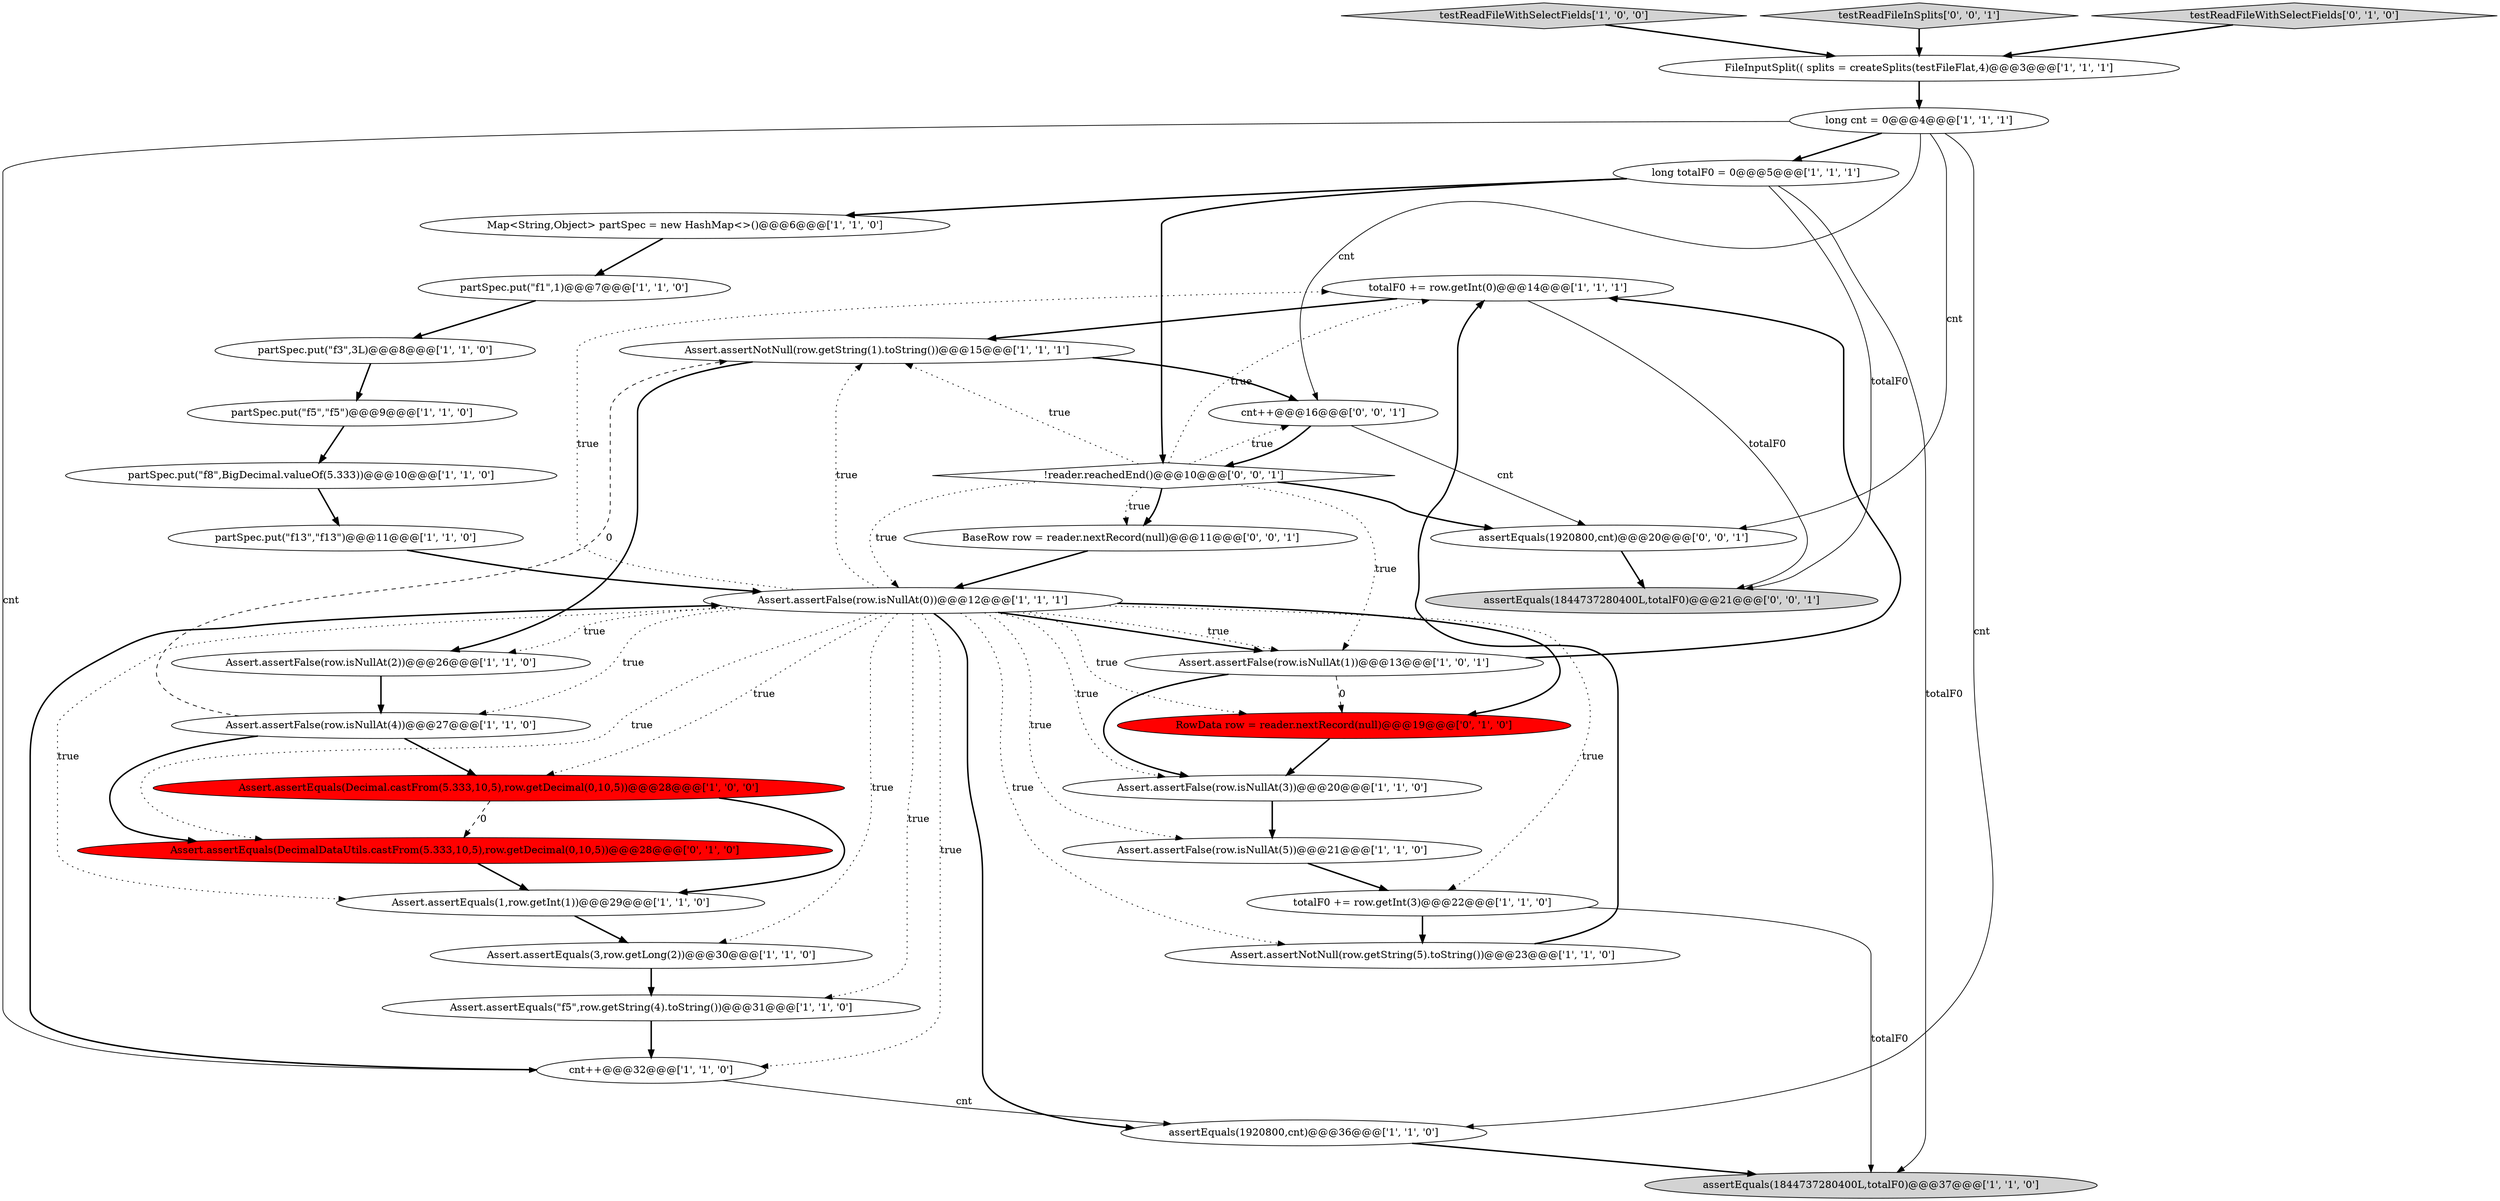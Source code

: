 digraph {
12 [style = filled, label = "totalF0 += row.getInt(0)@@@14@@@['1', '1', '1']", fillcolor = white, shape = ellipse image = "AAA0AAABBB1BBB"];
27 [style = filled, label = "Assert.assertEquals(DecimalDataUtils.castFrom(5.333,10,5),row.getDecimal(0,10,5))@@@28@@@['0', '1', '0']", fillcolor = red, shape = ellipse image = "AAA1AAABBB2BBB"];
21 [style = filled, label = "testReadFileWithSelectFields['1', '0', '0']", fillcolor = lightgray, shape = diamond image = "AAA0AAABBB1BBB"];
20 [style = filled, label = "Assert.assertEquals(1,row.getInt(1))@@@29@@@['1', '1', '0']", fillcolor = white, shape = ellipse image = "AAA0AAABBB1BBB"];
33 [style = filled, label = "cnt++@@@16@@@['0', '0', '1']", fillcolor = white, shape = ellipse image = "AAA0AAABBB3BBB"];
19 [style = filled, label = "partSpec.put(\"f3\",3L)@@@8@@@['1', '1', '0']", fillcolor = white, shape = ellipse image = "AAA0AAABBB1BBB"];
32 [style = filled, label = "testReadFileInSplits['0', '0', '1']", fillcolor = lightgray, shape = diamond image = "AAA0AAABBB3BBB"];
15 [style = filled, label = "Assert.assertFalse(row.isNullAt(2))@@@26@@@['1', '1', '0']", fillcolor = white, shape = ellipse image = "AAA0AAABBB1BBB"];
26 [style = filled, label = "Assert.assertEquals(3,row.getLong(2))@@@30@@@['1', '1', '0']", fillcolor = white, shape = ellipse image = "AAA0AAABBB1BBB"];
29 [style = filled, label = "RowData row = reader.nextRecord(null)@@@19@@@['0', '1', '0']", fillcolor = red, shape = ellipse image = "AAA1AAABBB2BBB"];
1 [style = filled, label = "Assert.assertEquals(Decimal.castFrom(5.333,10,5),row.getDecimal(0,10,5))@@@28@@@['1', '0', '0']", fillcolor = red, shape = ellipse image = "AAA1AAABBB1BBB"];
17 [style = filled, label = "partSpec.put(\"f1\",1)@@@7@@@['1', '1', '0']", fillcolor = white, shape = ellipse image = "AAA0AAABBB1BBB"];
16 [style = filled, label = "cnt++@@@32@@@['1', '1', '0']", fillcolor = white, shape = ellipse image = "AAA0AAABBB1BBB"];
18 [style = filled, label = "partSpec.put(\"f8\",BigDecimal.valueOf(5.333))@@@10@@@['1', '1', '0']", fillcolor = white, shape = ellipse image = "AAA0AAABBB1BBB"];
14 [style = filled, label = "FileInputSplit(( splits = createSplits(testFileFlat,4)@@@3@@@['1', '1', '1']", fillcolor = white, shape = ellipse image = "AAA0AAABBB1BBB"];
5 [style = filled, label = "long cnt = 0@@@4@@@['1', '1', '1']", fillcolor = white, shape = ellipse image = "AAA0AAABBB1BBB"];
13 [style = filled, label = "assertEquals(1844737280400L,totalF0)@@@37@@@['1', '1', '0']", fillcolor = lightgray, shape = ellipse image = "AAA0AAABBB1BBB"];
7 [style = filled, label = "Assert.assertNotNull(row.getString(1).toString())@@@15@@@['1', '1', '1']", fillcolor = white, shape = ellipse image = "AAA0AAABBB1BBB"];
11 [style = filled, label = "Assert.assertFalse(row.isNullAt(3))@@@20@@@['1', '1', '0']", fillcolor = white, shape = ellipse image = "AAA0AAABBB1BBB"];
34 [style = filled, label = "assertEquals(1844737280400L,totalF0)@@@21@@@['0', '0', '1']", fillcolor = lightgray, shape = ellipse image = "AAA0AAABBB3BBB"];
9 [style = filled, label = "Assert.assertFalse(row.isNullAt(0))@@@12@@@['1', '1', '1']", fillcolor = white, shape = ellipse image = "AAA0AAABBB1BBB"];
10 [style = filled, label = "Assert.assertFalse(row.isNullAt(1))@@@13@@@['1', '0', '1']", fillcolor = white, shape = ellipse image = "AAA0AAABBB1BBB"];
25 [style = filled, label = "Assert.assertFalse(row.isNullAt(4))@@@27@@@['1', '1', '0']", fillcolor = white, shape = ellipse image = "AAA0AAABBB1BBB"];
8 [style = filled, label = "totalF0 += row.getInt(3)@@@22@@@['1', '1', '0']", fillcolor = white, shape = ellipse image = "AAA0AAABBB1BBB"];
35 [style = filled, label = "!reader.reachedEnd()@@@10@@@['0', '0', '1']", fillcolor = white, shape = diamond image = "AAA0AAABBB3BBB"];
28 [style = filled, label = "testReadFileWithSelectFields['0', '1', '0']", fillcolor = lightgray, shape = diamond image = "AAA0AAABBB2BBB"];
24 [style = filled, label = "partSpec.put(\"f5\",\"f5\")@@@9@@@['1', '1', '0']", fillcolor = white, shape = ellipse image = "AAA0AAABBB1BBB"];
0 [style = filled, label = "partSpec.put(\"f13\",\"f13\")@@@11@@@['1', '1', '0']", fillcolor = white, shape = ellipse image = "AAA0AAABBB1BBB"];
23 [style = filled, label = "Assert.assertNotNull(row.getString(5).toString())@@@23@@@['1', '1', '0']", fillcolor = white, shape = ellipse image = "AAA0AAABBB1BBB"];
30 [style = filled, label = "assertEquals(1920800,cnt)@@@20@@@['0', '0', '1']", fillcolor = white, shape = ellipse image = "AAA0AAABBB3BBB"];
4 [style = filled, label = "assertEquals(1920800,cnt)@@@36@@@['1', '1', '0']", fillcolor = white, shape = ellipse image = "AAA0AAABBB1BBB"];
2 [style = filled, label = "Assert.assertFalse(row.isNullAt(5))@@@21@@@['1', '1', '0']", fillcolor = white, shape = ellipse image = "AAA0AAABBB1BBB"];
3 [style = filled, label = "Assert.assertEquals(\"f5\",row.getString(4).toString())@@@31@@@['1', '1', '0']", fillcolor = white, shape = ellipse image = "AAA0AAABBB1BBB"];
6 [style = filled, label = "Map<String,Object> partSpec = new HashMap<>()@@@6@@@['1', '1', '0']", fillcolor = white, shape = ellipse image = "AAA0AAABBB1BBB"];
31 [style = filled, label = "BaseRow row = reader.nextRecord(null)@@@11@@@['0', '0', '1']", fillcolor = white, shape = ellipse image = "AAA0AAABBB3BBB"];
22 [style = filled, label = "long totalF0 = 0@@@5@@@['1', '1', '1']", fillcolor = white, shape = ellipse image = "AAA0AAABBB1BBB"];
6->17 [style = bold, label=""];
35->31 [style = bold, label=""];
0->9 [style = bold, label=""];
33->35 [style = bold, label=""];
25->1 [style = bold, label=""];
9->12 [style = dotted, label="true"];
9->26 [style = dotted, label="true"];
9->29 [style = dotted, label="true"];
8->23 [style = bold, label=""];
5->33 [style = solid, label="cnt"];
35->7 [style = dotted, label="true"];
31->9 [style = bold, label=""];
15->25 [style = bold, label=""];
20->26 [style = bold, label=""];
26->3 [style = bold, label=""];
35->10 [style = dotted, label="true"];
9->4 [style = bold, label=""];
9->11 [style = dotted, label="true"];
4->13 [style = bold, label=""];
1->27 [style = dashed, label="0"];
35->9 [style = dotted, label="true"];
1->20 [style = bold, label=""];
32->14 [style = bold, label=""];
30->34 [style = bold, label=""];
16->4 [style = solid, label="cnt"];
9->10 [style = bold, label=""];
3->16 [style = bold, label=""];
35->33 [style = dotted, label="true"];
35->12 [style = dotted, label="true"];
10->29 [style = dashed, label="0"];
24->18 [style = bold, label=""];
35->31 [style = dotted, label="true"];
25->7 [style = dashed, label="0"];
17->19 [style = bold, label=""];
12->7 [style = bold, label=""];
11->2 [style = bold, label=""];
28->14 [style = bold, label=""];
9->25 [style = dotted, label="true"];
19->24 [style = bold, label=""];
9->8 [style = dotted, label="true"];
9->27 [style = dotted, label="true"];
25->27 [style = bold, label=""];
7->33 [style = bold, label=""];
8->13 [style = solid, label="totalF0"];
22->13 [style = solid, label="totalF0"];
29->11 [style = bold, label=""];
5->4 [style = solid, label="cnt"];
10->12 [style = bold, label=""];
9->23 [style = dotted, label="true"];
9->2 [style = dotted, label="true"];
9->20 [style = dotted, label="true"];
21->14 [style = bold, label=""];
5->16 [style = solid, label="cnt"];
22->34 [style = solid, label="totalF0"];
12->34 [style = solid, label="totalF0"];
9->1 [style = dotted, label="true"];
7->15 [style = bold, label=""];
23->12 [style = bold, label=""];
9->15 [style = dotted, label="true"];
9->3 [style = dotted, label="true"];
9->16 [style = dotted, label="true"];
9->7 [style = dotted, label="true"];
33->30 [style = solid, label="cnt"];
22->35 [style = bold, label=""];
9->29 [style = bold, label=""];
5->22 [style = bold, label=""];
35->30 [style = bold, label=""];
27->20 [style = bold, label=""];
5->30 [style = solid, label="cnt"];
18->0 [style = bold, label=""];
16->9 [style = bold, label=""];
9->10 [style = dotted, label="true"];
2->8 [style = bold, label=""];
22->6 [style = bold, label=""];
14->5 [style = bold, label=""];
10->11 [style = bold, label=""];
}
